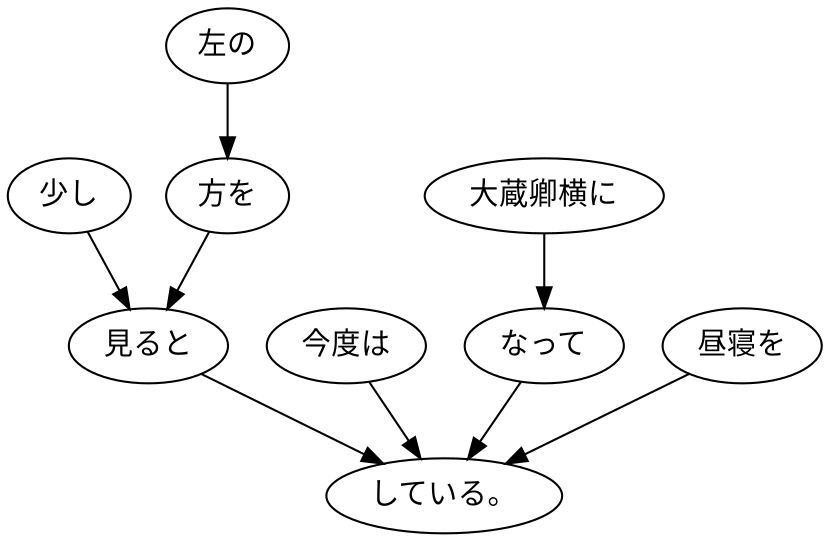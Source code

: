 digraph graph6556 {
	node0 [label="少し"];
	node1 [label="左の"];
	node2 [label="方を"];
	node3 [label="見ると"];
	node4 [label="今度は"];
	node5 [label="大蔵卿横に"];
	node6 [label="なって"];
	node7 [label="昼寝を"];
	node8 [label="している。"];
	node0 -> node3;
	node1 -> node2;
	node2 -> node3;
	node3 -> node8;
	node4 -> node8;
	node5 -> node6;
	node6 -> node8;
	node7 -> node8;
}
